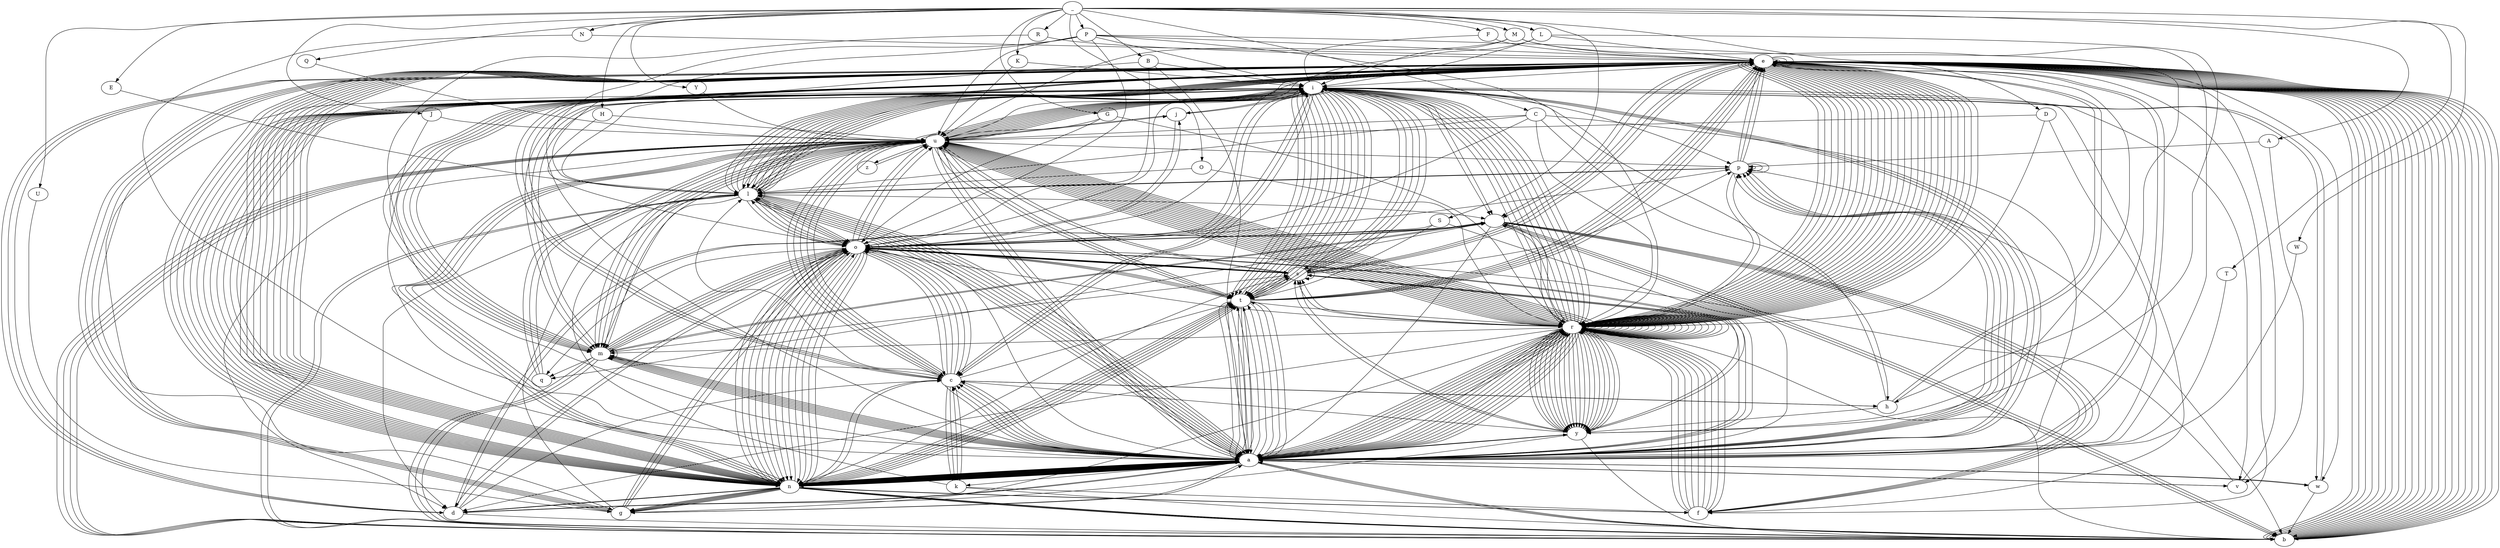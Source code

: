 digraph trie {
    "_" -> "F";
    "F" -> "e";
    "e" -> "i";
    "i" -> "j";
    "j" -> "o";
    "o" -> "a";
    "F" -> "i";
    "i" -> "g";
    "_" -> "H";
    "H" -> "o";
    "o" -> "n";
    "n" -> "e";
    "e" -> "y";
    "y" -> "d";
    "d" -> "e";
    "e" -> "w";
    "y" -> "b";
    "b" -> "e";
    "e" -> "r";
    "r" -> "r";
    "r" -> "y";
    "H" -> "u";
    "u" -> "c";
    "c" -> "k";
    "k" -> "l";
    "l" -> "e";
    "e" -> "b";
    "b" -> "e";
    "e" -> "r";
    "r" -> "r";
    "r" -> "y";
    "_" -> "W";
    "W" -> "a";
    "a" -> "t";
    "t" -> "e";
    "e" -> "r";
    "r" -> "m";
    "m" -> "e";
    "e" -> "l";
    "l" -> "o";
    "o" -> "n";
    "_" -> "O";
    "O" -> "l";
    "l" -> "i";
    "i" -> "v";
    "v" -> "e";
    "O" -> "r";
    "r" -> "a";
    "a" -> "n";
    "n" -> "g";
    "g" -> "e";
    "_" -> "S";
    "S" -> "t";
    "t" -> "a";
    "a" -> "r";
    "r" -> " ";
    " " -> "f";
    "f" -> "r";
    "r" -> "u";
    "u" -> "i";
    "i" -> "t";
    "t" -> "r";
    "r" -> "a";
    "a" -> "w";
    "w" -> "b";
    "b" -> "e";
    "e" -> "r";
    "r" -> "r";
    "r" -> "y";
    "S" -> "a";
    "a" -> "l";
    "l" -> "m";
    "m" -> "o";
    "o" -> "n";
    "n" -> "b";
    "b" -> "e";
    "e" -> "r";
    "r" -> "r";
    "r" -> "y";
    "l" -> "a";
    "a" -> "l";
    "l" -> " ";
    " " -> "b";
    "b" -> "e";
    "e" -> "r";
    "r" -> "r";
    "r" -> "y";
    "a" -> "k";
    "a" -> "t";
    "t" -> "s";
    "s" -> "u";
    "u" -> "m";
    "m" -> "a";
    "S" -> "o";
    "o" -> "u";
    "u" -> "r";
    "r" -> "s";
    "s" -> "o";
    "o" -> "p";
    "o" -> "l";
    "l" -> "a";
    "a" -> "n";
    "n" -> "u";
    "u" -> "m";
    "m" -> " ";
    " " -> "q";
    "q" -> "u";
    "u" -> "i";
    "i" -> "t";
    "t" -> "o";
    "o" -> "e";
    "e" -> "n";
    "n" -> "s";
    "s" -> "e";
    "_" -> "B";
    "B" -> "a";
    "a" -> "n";
    "n" -> "a";
    "a" -> "n";
    "n" -> "a";
    "B" -> "i";
    "i" -> "l";
    "l" -> "b";
    "b" -> "e";
    "e" -> "r";
    "r" -> "r";
    "r" -> "y";
    "B" -> "l";
    "l" -> "a";
    "a" -> "c";
    "c" -> "k";
    "k" -> "b";
    "b" -> "e";
    "e" -> "r";
    "r" -> "r";
    "r" -> "y";
    "k" -> "c";
    "c" -> "u";
    "u" -> "r";
    "r" -> "r";
    "r" -> "a";
    "a" -> "n";
    "n" -> "t";
    "l" -> "u";
    "u" -> "e";
    "e" -> "b";
    "b" -> "e";
    "e" -> "r";
    "r" -> "r";
    "r" -> "y";
    "l" -> "o";
    "o" -> "o";
    "o" -> "d";
    "d" -> " ";
    " " -> "o";
    "o" -> "r";
    "r" -> "a";
    "a" -> "n";
    "n" -> "g";
    "g" -> "e";
    "B" -> "o";
    "o" -> "y";
    "y" -> "s";
    "s" -> "e";
    "e" -> "n";
    "n" -> "b";
    "b" -> "e";
    "e" -> "r";
    "r" -> "r";
    "r" -> "y";
    "_" -> "C";
    "C" -> "u";
    "u" -> "r";
    "r" -> "r";
    "r" -> "a";
    "a" -> "n";
    "n" -> "t";
    "u" -> "c";
    "c" -> "u";
    "u" -> "m";
    "m" -> "b";
    "b" -> "e";
    "e" -> "r";
    "u" -> "s";
    "s" -> "t";
    "t" -> "a";
    "a" -> "r";
    "r" -> "d";
    "d" -> " ";
    " " -> "a";
    "a" -> "p";
    "p" -> "p";
    "p" -> "l";
    "l" -> "e";
    "C" -> "h";
    "h" -> "i";
    "i" -> "c";
    "c" -> "o";
    "o" -> " ";
    " " -> "f";
    "f" -> "r";
    "r" -> "u";
    "u" -> "i";
    "i" -> "t";
    "h" -> "e";
    "e" -> "r";
    "r" -> "r";
    "r" -> "y";
    "r" -> "i";
    "i" -> "m";
    "m" -> "o";
    "o" -> "y";
    "y" -> "a";
    "C" -> "l";
    "l" -> "o";
    "o" -> "u";
    "u" -> "d";
    "d" -> "b";
    "b" -> "e";
    "e" -> "r";
    "r" -> "r";
    "r" -> "y";
    "l" -> "e";
    "e" -> "m";
    "m" -> "e";
    "e" -> "n";
    "n" -> "t";
    "t" -> "i";
    "i" -> "n";
    "n" -> "e";
    "C" -> "o";
    "o" -> "c";
    "c" -> "o";
    "o" -> "n";
    "n" -> "u";
    "u" -> "t";
    "C" -> "r";
    "r" -> "a";
    "a" -> "n";
    "n" -> "b";
    "b" -> "e";
    "e" -> "r";
    "r" -> "r";
    "r" -> "y";
    "C" -> "a";
    "a" -> "n";
    "n" -> "t";
    "t" -> "a";
    "a" -> "l";
    "l" -> "o";
    "o" -> "u";
    "u" -> "p";
    "p" -> "e";
    "_" -> "E";
    "E" -> "l";
    "l" -> "d";
    "d" -> "e";
    "e" -> "r";
    "r" -> "b";
    "b" -> "e";
    "e" -> "r";
    "r" -> "r";
    "r" -> "y";
    "_" -> "Y";
    "Y" -> "u";
    "u" -> "z";
    "z" -> "u";
    "_" -> "D";
    "D" -> "a";
    "a" -> "m";
    "m" -> "s";
    "s" -> "o";
    "o" -> "n";
    "a" -> "t";
    "t" -> "e";
    "D" -> "r";
    "r" -> "a";
    "a" -> "g";
    "g" -> "o";
    "o" -> "n";
    "n" -> "f";
    "f" -> "r";
    "r" -> "u";
    "u" -> "i";
    "i" -> "t";
    "D" -> "u";
    "u" -> "r";
    "r" -> "i";
    "i" -> "a";
    "a" -> "n";
    "_" -> "M";
    "M" -> "a";
    "a" -> "n";
    "n" -> "g";
    "g" -> "o";
    "o" -> "s";
    "s" -> "t";
    "t" -> "e";
    "e" -> "e";
    "e" -> "n";
    "n" -> "d";
    "d" -> "a";
    "a" -> "r";
    "r" -> "i";
    "i" -> "n";
    "n" -> "e";
    "a" -> "r";
    "r" -> "i";
    "i" -> "o";
    "o" -> "n";
    "n" -> "b";
    "b" -> "e";
    "e" -> "r";
    "r" -> "r";
    "r" -> "y";
    "M" -> "e";
    "e" -> "l";
    "l" -> "o";
    "o" -> "n";
    "M" -> "i";
    "i" -> "r";
    "r" -> "a";
    "a" -> "c";
    "c" -> "l";
    "l" -> "e";
    "e" -> " ";
    " " -> "f";
    "f" -> "r";
    "r" -> "u";
    "u" -> "i";
    "i" -> "t";
    "M" -> "u";
    "u" -> "l";
    "l" -> "b";
    "b" -> "e";
    "e" -> "r";
    "r" -> "r";
    "r" -> "y";
    "_" -> "T";
    "T" -> "a";
    "a" -> "n";
    "n" -> "g";
    "g" -> "e";
    "e" -> "r";
    "r" -> "i";
    "i" -> "n";
    "n" -> "e";
    "a" -> "m";
    "m" -> "a";
    "a" -> "r";
    "r" -> "i";
    "i" -> "l";
    "l" -> "l";
    "l" -> "o";
    "i" -> "n";
    "n" -> "d";
    "_" -> "U";
    "U" -> "g";
    "g" -> "l";
    "l" -> "i";
    "i" -> " ";
    " " -> "f";
    "f" -> "r";
    "r" -> "u";
    "u" -> "i";
    "i" -> "t";
    "_" -> "G";
    "G" -> "o";
    "o" -> "o";
    "o" -> "s";
    "s" -> "e";
    "e" -> "b";
    "b" -> "e";
    "e" -> "r";
    "r" -> "r";
    "r" -> "y";
    "o" -> "j";
    "j" -> "i";
    "i" -> " ";
    " " -> "b";
    "b" -> "e";
    "e" -> "r";
    "r" -> "r";
    "r" -> "y";
    "G" -> "r";
    "r" -> "a";
    "a" -> "p";
    "p" -> "e";
    "e" -> "f";
    "f" -> "r";
    "r" -> "u";
    "u" -> "i";
    "i" -> "t";
    "G" -> "u";
    "u" -> "a";
    "a" -> "v";
    "v" -> "a";
    "_" -> "K";
    "K" -> "i";
    "i" -> "w";
    "w" -> "a";
    "a" -> "n";
    "n" -> "o";
    "w" -> "i";
    "i" -> "f";
    "f" -> "r";
    "r" -> "u";
    "u" -> "i";
    "i" -> "t";
    "K" -> "u";
    "u" -> "m";
    "m" -> "q";
    "q" -> "u";
    "u" -> "a";
    "a" -> "t";
    "_" -> "L";
    "L" -> "y";
    "y" -> "c";
    "c" -> "h";
    "h" -> "e";
    "e" -> "e";
    "L" -> "e";
    "e" -> "m";
    "m" -> "o";
    "o" -> "n";
    "L" -> "i";
    "i" -> "m";
    "m" -> "e";
    "L" -> "o";
    "o" -> "q";
    "q" -> "u";
    "u" -> "a";
    "a" -> "t";
    "o" -> "n";
    "n" -> "g";
    "g" -> "a";
    "a" -> "n";
    "_" -> "N";
    "N" -> "e";
    "e" -> "c";
    "c" -> "t";
    "t" -> "a";
    "a" -> "r";
    "r" -> "i";
    "i" -> "n";
    "n" -> "e";
    "N" -> "a";
    "a" -> "n";
    "n" -> "c";
    "c" -> "e";
    "_" -> "P";
    "P" -> "l";
    "l" -> "a";
    "a" -> "n";
    "n" -> "t";
    "t" -> "a";
    "a" -> "i";
    "i" -> "n";
    "l" -> "u";
    "u" -> "m";
    "m" -> "c";
    "c" -> "o";
    "o" -> "t";
    "P" -> "r";
    "r" -> "u";
    "u" -> "n";
    "n" -> "e";
    "P" -> "i";
    "i" -> "n";
    "n" -> "e";
    "e" -> "a";
    "a" -> "p";
    "p" -> "p";
    "p" -> "l";
    "l" -> "e";
    "P" -> "o";
    "o" -> "m";
    "m" -> "e";
    "e" -> "g";
    "g" -> "r";
    "r" -> "a";
    "a" -> "n";
    "n" -> "a";
    "a" -> "t";
    "t" -> "e";
    "e" -> "l";
    "l" -> "o";
    "P" -> "u";
    "u" -> "r";
    "r" -> "p";
    "p" -> "l";
    "l" -> "e";
    "e" -> " ";
    " " -> "m";
    "m" -> "a";
    "a" -> "n";
    "n" -> "g";
    "g" -> "o";
    "o" -> "s";
    "s" -> "t";
    "t" -> "e";
    "e" -> "e";
    "e" -> "n";
    "P" -> "a";
    "a" -> "p";
    "p" -> "a";
    "a" -> "y";
    "y" -> "a";
    "a" -> "s";
    "s" -> "s";
    "s" -> "i";
    "i" -> "o";
    "o" -> "n";
    "n" -> "f";
    "f" -> "r";
    "r" -> "u";
    "u" -> "i";
    "i" -> "t";
    "P" -> "e";
    "e" -> "a";
    "a" -> "c";
    "c" -> "h";
    "a" -> "r";
    "e" -> "r";
    "r" -> "s";
    "s" -> "i";
    "i" -> "m";
    "m" -> "m";
    "m" -> "o";
    "o" -> "n";
    "P" -> "h";
    "h" -> "y";
    "y" -> "s";
    "s" -> "a";
    "a" -> "l";
    "l" -> "i";
    "i" -> "s";
    "_" -> "Q";
    "Q" -> "u";
    "u" -> "i";
    "i" -> "n";
    "n" -> "c";
    "c" -> "e";
    "_" -> "A";
    "A" -> "p";
    "p" -> "p";
    "p" -> "l";
    "l" -> "e";
    "p" -> "r";
    "r" -> "i";
    "i" -> "c";
    "c" -> "o";
    "o" -> "t";
    "A" -> "v";
    "v" -> "o";
    "o" -> "c";
    "c" -> "a";
    "a" -> "d";
    "d" -> "o";
    "_" -> "R";
    "R" -> "a";
    "a" -> "s";
    "s" -> "p";
    "p" -> "b";
    "b" -> "e";
    "e" -> "r";
    "r" -> "r";
    "r" -> "y";
    "a" -> "m";
    "m" -> "b";
    "b" -> "u";
    "u" -> "t";
    "t" -> "a";
    "a" -> "n";
    "a" -> "i";
    "i" -> "s";
    "s" -> "i";
    "i" -> "n";
    "R" -> "e";
    "e" -> "d";
    "d" -> "c";
    "c" -> "u";
    "u" -> "r";
    "r" -> "r";
    "r" -> "a";
    "a" -> "n";
    "n" -> "t";
    "_" -> "J";
    "J" -> "a";
    "a" -> "b";
    "b" -> "u";
    "u" -> "t";
    "t" -> "i";
    "i" -> "c";
    "c" -> "a";
    "a" -> "b";
    "b" -> "a";
    "a" -> "c";
    "c" -> "k";
    "k" -> "f";
    "f" -> "r";
    "r" -> "u";
    "u" -> "i";
    "i" -> "t";
    "a" -> "m";
    "m" -> "b";
    "b" -> "u";
    "u" -> "l";
    "J" -> "u";
    "u" -> "j";
    "j" -> "u";
    "u" -> "b";
    "b" -> "e";
    "u" -> "n";
    "n" -> "i";
    "i" -> "p";
    "p" -> "e";
    "e" -> "r";
    "r" -> " ";
    " " -> "b";
    "b" -> "e";
    "e" -> "r";
    "r" -> "r";
    "r" -> "y";
}
